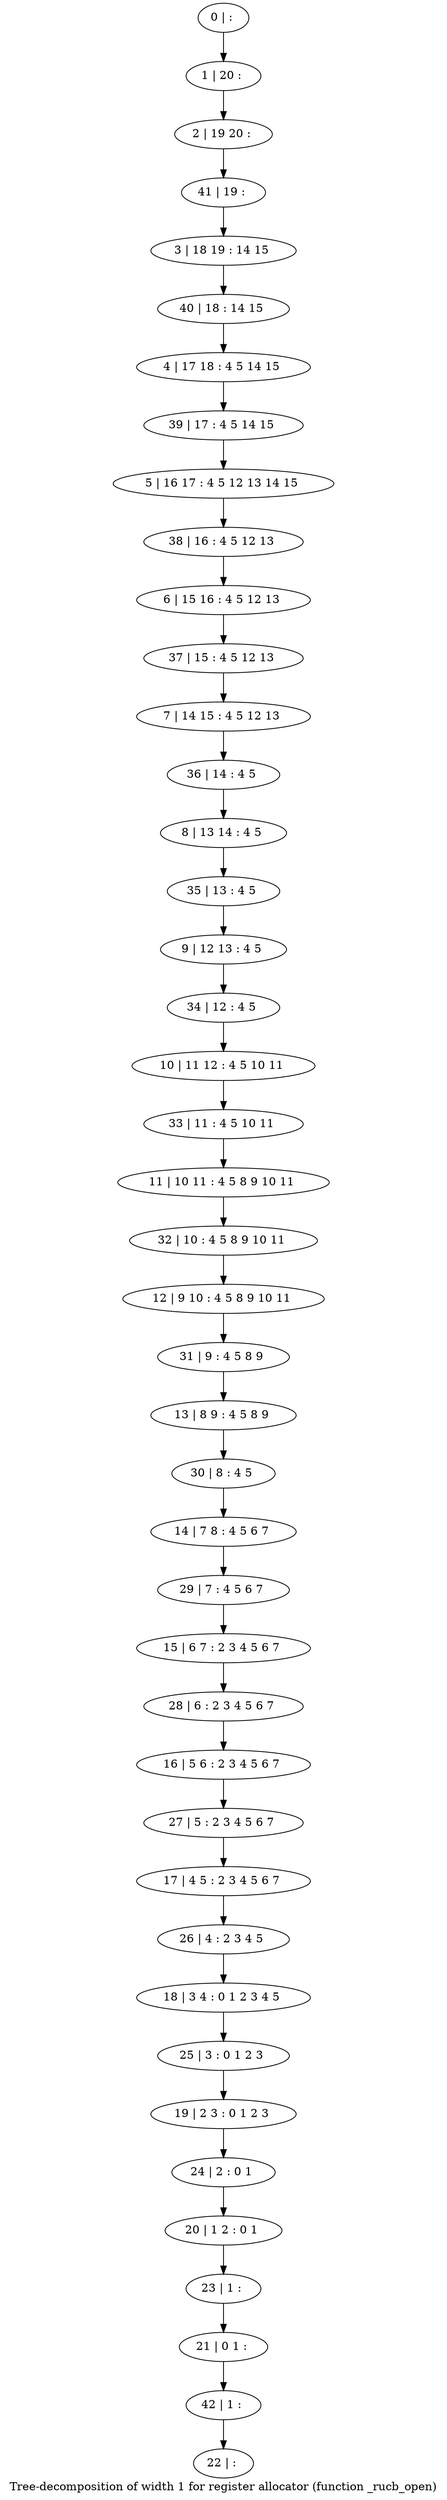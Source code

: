 digraph G {
graph [label="Tree-decomposition of width 1 for register allocator (function _rucb_open)"]
0[label="0 | : "];
1[label="1 | 20 : "];
2[label="2 | 19 20 : "];
3[label="3 | 18 19 : 14 15 "];
4[label="4 | 17 18 : 4 5 14 15 "];
5[label="5 | 16 17 : 4 5 12 13 14 15 "];
6[label="6 | 15 16 : 4 5 12 13 "];
7[label="7 | 14 15 : 4 5 12 13 "];
8[label="8 | 13 14 : 4 5 "];
9[label="9 | 12 13 : 4 5 "];
10[label="10 | 11 12 : 4 5 10 11 "];
11[label="11 | 10 11 : 4 5 8 9 10 11 "];
12[label="12 | 9 10 : 4 5 8 9 10 11 "];
13[label="13 | 8 9 : 4 5 8 9 "];
14[label="14 | 7 8 : 4 5 6 7 "];
15[label="15 | 6 7 : 2 3 4 5 6 7 "];
16[label="16 | 5 6 : 2 3 4 5 6 7 "];
17[label="17 | 4 5 : 2 3 4 5 6 7 "];
18[label="18 | 3 4 : 0 1 2 3 4 5 "];
19[label="19 | 2 3 : 0 1 2 3 "];
20[label="20 | 1 2 : 0 1 "];
21[label="21 | 0 1 : "];
22[label="22 | : "];
23[label="23 | 1 : "];
24[label="24 | 2 : 0 1 "];
25[label="25 | 3 : 0 1 2 3 "];
26[label="26 | 4 : 2 3 4 5 "];
27[label="27 | 5 : 2 3 4 5 6 7 "];
28[label="28 | 6 : 2 3 4 5 6 7 "];
29[label="29 | 7 : 4 5 6 7 "];
30[label="30 | 8 : 4 5 "];
31[label="31 | 9 : 4 5 8 9 "];
32[label="32 | 10 : 4 5 8 9 10 11 "];
33[label="33 | 11 : 4 5 10 11 "];
34[label="34 | 12 : 4 5 "];
35[label="35 | 13 : 4 5 "];
36[label="36 | 14 : 4 5 "];
37[label="37 | 15 : 4 5 12 13 "];
38[label="38 | 16 : 4 5 12 13 "];
39[label="39 | 17 : 4 5 14 15 "];
40[label="40 | 18 : 14 15 "];
41[label="41 | 19 : "];
42[label="42 | 1 : "];
0->1 ;
1->2 ;
23->21 ;
20->23 ;
24->20 ;
19->24 ;
25->19 ;
18->25 ;
26->18 ;
17->26 ;
27->17 ;
16->27 ;
28->16 ;
15->28 ;
29->15 ;
14->29 ;
30->14 ;
13->30 ;
31->13 ;
12->31 ;
32->12 ;
11->32 ;
33->11 ;
10->33 ;
34->10 ;
9->34 ;
35->9 ;
8->35 ;
36->8 ;
7->36 ;
37->7 ;
6->37 ;
38->6 ;
5->38 ;
39->5 ;
4->39 ;
40->4 ;
3->40 ;
41->3 ;
2->41 ;
42->22 ;
21->42 ;
}
